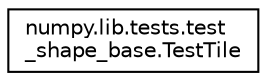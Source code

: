 digraph "Graphical Class Hierarchy"
{
 // LATEX_PDF_SIZE
  edge [fontname="Helvetica",fontsize="10",labelfontname="Helvetica",labelfontsize="10"];
  node [fontname="Helvetica",fontsize="10",shape=record];
  rankdir="LR";
  Node0 [label="numpy.lib.tests.test\l_shape_base.TestTile",height=0.2,width=0.4,color="black", fillcolor="white", style="filled",URL="$classnumpy_1_1lib_1_1tests_1_1test__shape__base_1_1TestTile.html",tooltip=" "];
}
